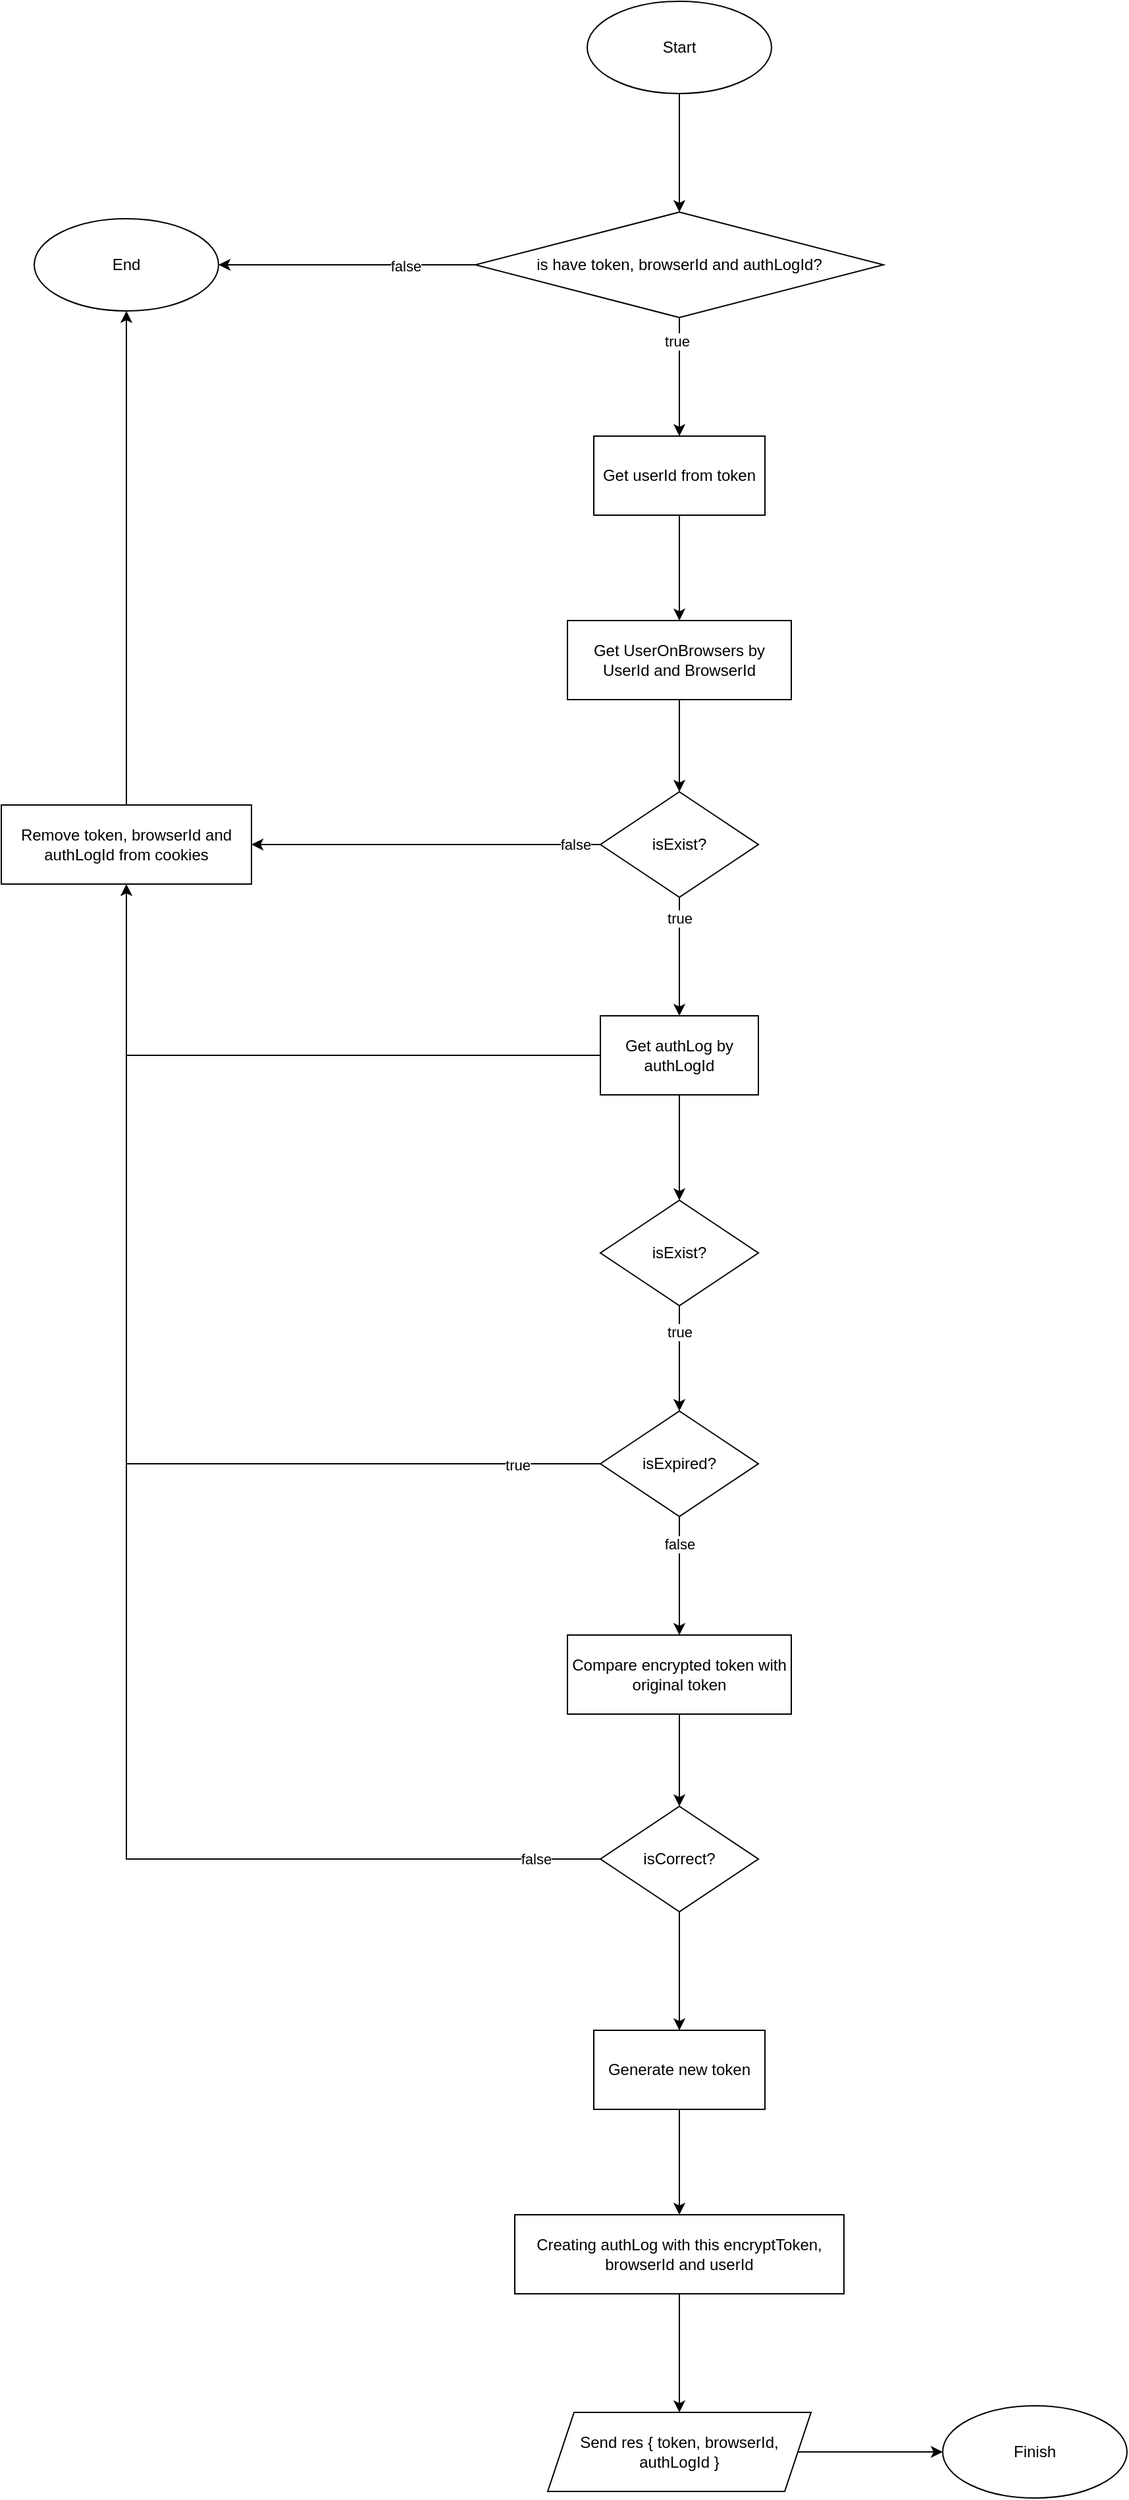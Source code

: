 <mxfile version="24.7.4">
  <diagram name="Page-1" id="YbEUAhbpnP9VasGTE4DJ">
    <mxGraphModel dx="1852" dy="613" grid="1" gridSize="10" guides="1" tooltips="1" connect="1" arrows="1" fold="1" page="1" pageScale="1" pageWidth="850" pageHeight="1100" math="0" shadow="0">
      <root>
        <mxCell id="0" />
        <mxCell id="1" parent="0" />
        <mxCell id="HNWLfw4C3tD-m9cIfEpX-5" value="" style="edgeStyle=orthogonalEdgeStyle;rounded=0;orthogonalLoop=1;jettySize=auto;html=1;" edge="1" parent="1" source="HNWLfw4C3tD-m9cIfEpX-1" target="HNWLfw4C3tD-m9cIfEpX-4">
          <mxGeometry relative="1" as="geometry" />
        </mxCell>
        <mxCell id="HNWLfw4C3tD-m9cIfEpX-1" value="Start" style="ellipse;whiteSpace=wrap;html=1;" vertex="1" parent="1">
          <mxGeometry x="200" y="110" width="140" height="70" as="geometry" />
        </mxCell>
        <mxCell id="HNWLfw4C3tD-m9cIfEpX-7" value="" style="edgeStyle=orthogonalEdgeStyle;rounded=0;orthogonalLoop=1;jettySize=auto;html=1;" edge="1" parent="1" source="HNWLfw4C3tD-m9cIfEpX-4">
          <mxGeometry relative="1" as="geometry">
            <mxPoint x="-80.0" y="310.0" as="targetPoint" />
          </mxGeometry>
        </mxCell>
        <mxCell id="HNWLfw4C3tD-m9cIfEpX-9" value="false" style="edgeLabel;html=1;align=center;verticalAlign=middle;resizable=0;points=[];" vertex="1" connectable="0" parent="HNWLfw4C3tD-m9cIfEpX-7">
          <mxGeometry x="-0.454" y="1" relative="1" as="geometry">
            <mxPoint as="offset" />
          </mxGeometry>
        </mxCell>
        <mxCell id="HNWLfw4C3tD-m9cIfEpX-11" value="" style="edgeStyle=orthogonalEdgeStyle;rounded=0;orthogonalLoop=1;jettySize=auto;html=1;" edge="1" parent="1" source="HNWLfw4C3tD-m9cIfEpX-4" target="HNWLfw4C3tD-m9cIfEpX-10">
          <mxGeometry relative="1" as="geometry" />
        </mxCell>
        <mxCell id="HNWLfw4C3tD-m9cIfEpX-18" value="true" style="edgeLabel;html=1;align=center;verticalAlign=middle;resizable=0;points=[];" vertex="1" connectable="0" parent="HNWLfw4C3tD-m9cIfEpX-11">
          <mxGeometry x="-0.604" y="-2" relative="1" as="geometry">
            <mxPoint as="offset" />
          </mxGeometry>
        </mxCell>
        <mxCell id="HNWLfw4C3tD-m9cIfEpX-4" value="is have token, browserId and authLogId?" style="rhombus;whiteSpace=wrap;html=1;" vertex="1" parent="1">
          <mxGeometry x="115" y="270" width="310" height="80" as="geometry" />
        </mxCell>
        <mxCell id="HNWLfw4C3tD-m9cIfEpX-8" value="End" style="ellipse;whiteSpace=wrap;html=1;" vertex="1" parent="1">
          <mxGeometry x="-220" y="275" width="140" height="70" as="geometry" />
        </mxCell>
        <mxCell id="HNWLfw4C3tD-m9cIfEpX-13" value="" style="edgeStyle=orthogonalEdgeStyle;rounded=0;orthogonalLoop=1;jettySize=auto;html=1;" edge="1" parent="1" source="HNWLfw4C3tD-m9cIfEpX-10" target="HNWLfw4C3tD-m9cIfEpX-12">
          <mxGeometry relative="1" as="geometry" />
        </mxCell>
        <mxCell id="HNWLfw4C3tD-m9cIfEpX-10" value="Get userId from token" style="whiteSpace=wrap;html=1;" vertex="1" parent="1">
          <mxGeometry x="205" y="440" width="130" height="60" as="geometry" />
        </mxCell>
        <mxCell id="HNWLfw4C3tD-m9cIfEpX-15" value="" style="edgeStyle=orthogonalEdgeStyle;rounded=0;orthogonalLoop=1;jettySize=auto;html=1;" edge="1" parent="1" source="HNWLfw4C3tD-m9cIfEpX-12" target="HNWLfw4C3tD-m9cIfEpX-14">
          <mxGeometry relative="1" as="geometry" />
        </mxCell>
        <mxCell id="HNWLfw4C3tD-m9cIfEpX-12" value="Get UserOnBrowsers by UserId and BrowserId" style="whiteSpace=wrap;html=1;" vertex="1" parent="1">
          <mxGeometry x="185" y="580" width="170" height="60" as="geometry" />
        </mxCell>
        <mxCell id="HNWLfw4C3tD-m9cIfEpX-20" value="" style="edgeStyle=orthogonalEdgeStyle;rounded=0;orthogonalLoop=1;jettySize=auto;html=1;" edge="1" parent="1" source="HNWLfw4C3tD-m9cIfEpX-14" target="HNWLfw4C3tD-m9cIfEpX-19">
          <mxGeometry relative="1" as="geometry" />
        </mxCell>
        <mxCell id="HNWLfw4C3tD-m9cIfEpX-21" value="true" style="edgeLabel;html=1;align=center;verticalAlign=middle;resizable=0;points=[];" vertex="1" connectable="0" parent="HNWLfw4C3tD-m9cIfEpX-20">
          <mxGeometry x="-0.659" relative="1" as="geometry">
            <mxPoint as="offset" />
          </mxGeometry>
        </mxCell>
        <mxCell id="HNWLfw4C3tD-m9cIfEpX-14" value="isExist?" style="rhombus;whiteSpace=wrap;html=1;" vertex="1" parent="1">
          <mxGeometry x="210" y="710" width="120" height="80" as="geometry" />
        </mxCell>
        <mxCell id="HNWLfw4C3tD-m9cIfEpX-16" value="" style="endArrow=classic;html=1;rounded=0;entryX=1;entryY=0.5;entryDx=0;entryDy=0;exitX=0;exitY=0.5;exitDx=0;exitDy=0;" edge="1" parent="1" source="HNWLfw4C3tD-m9cIfEpX-14" target="HNWLfw4C3tD-m9cIfEpX-50">
          <mxGeometry width="50" height="50" relative="1" as="geometry">
            <mxPoint x="-20" y="580" as="sourcePoint" />
            <mxPoint x="30" y="530" as="targetPoint" />
            <Array as="points" />
          </mxGeometry>
        </mxCell>
        <mxCell id="HNWLfw4C3tD-m9cIfEpX-17" value="false" style="edgeLabel;html=1;align=center;verticalAlign=middle;resizable=0;points=[];" vertex="1" connectable="0" parent="HNWLfw4C3tD-m9cIfEpX-16">
          <mxGeometry x="-0.853" relative="1" as="geometry">
            <mxPoint as="offset" />
          </mxGeometry>
        </mxCell>
        <mxCell id="HNWLfw4C3tD-m9cIfEpX-23" value="" style="edgeStyle=orthogonalEdgeStyle;rounded=0;orthogonalLoop=1;jettySize=auto;html=1;" edge="1" parent="1" source="HNWLfw4C3tD-m9cIfEpX-19" target="HNWLfw4C3tD-m9cIfEpX-22">
          <mxGeometry relative="1" as="geometry" />
        </mxCell>
        <mxCell id="HNWLfw4C3tD-m9cIfEpX-19" value="Get authLog by authLogId" style="whiteSpace=wrap;html=1;" vertex="1" parent="1">
          <mxGeometry x="210" y="880" width="120" height="60" as="geometry" />
        </mxCell>
        <mxCell id="HNWLfw4C3tD-m9cIfEpX-28" value="" style="edgeStyle=orthogonalEdgeStyle;rounded=0;orthogonalLoop=1;jettySize=auto;html=1;" edge="1" parent="1" source="HNWLfw4C3tD-m9cIfEpX-22" target="HNWLfw4C3tD-m9cIfEpX-27">
          <mxGeometry relative="1" as="geometry" />
        </mxCell>
        <mxCell id="HNWLfw4C3tD-m9cIfEpX-31" value="true" style="edgeLabel;html=1;align=center;verticalAlign=middle;resizable=0;points=[];" vertex="1" connectable="0" parent="HNWLfw4C3tD-m9cIfEpX-28">
          <mxGeometry x="-0.512" relative="1" as="geometry">
            <mxPoint as="offset" />
          </mxGeometry>
        </mxCell>
        <mxCell id="HNWLfw4C3tD-m9cIfEpX-22" value="isExist?" style="rhombus;whiteSpace=wrap;html=1;" vertex="1" parent="1">
          <mxGeometry x="210" y="1020" width="120" height="80" as="geometry" />
        </mxCell>
        <mxCell id="HNWLfw4C3tD-m9cIfEpX-33" value="" style="edgeStyle=orthogonalEdgeStyle;rounded=0;orthogonalLoop=1;jettySize=auto;html=1;" edge="1" parent="1" source="HNWLfw4C3tD-m9cIfEpX-27" target="HNWLfw4C3tD-m9cIfEpX-32">
          <mxGeometry relative="1" as="geometry" />
        </mxCell>
        <mxCell id="HNWLfw4C3tD-m9cIfEpX-34" value="false" style="edgeLabel;html=1;align=center;verticalAlign=middle;resizable=0;points=[];" vertex="1" connectable="0" parent="HNWLfw4C3tD-m9cIfEpX-33">
          <mxGeometry x="-0.548" relative="1" as="geometry">
            <mxPoint as="offset" />
          </mxGeometry>
        </mxCell>
        <mxCell id="HNWLfw4C3tD-m9cIfEpX-27" value="isExpired?" style="rhombus;whiteSpace=wrap;html=1;" vertex="1" parent="1">
          <mxGeometry x="210" y="1180" width="120" height="80" as="geometry" />
        </mxCell>
        <mxCell id="HNWLfw4C3tD-m9cIfEpX-29" value="" style="endArrow=none;html=1;rounded=0;exitX=0;exitY=0.5;exitDx=0;exitDy=0;" edge="1" parent="1" source="HNWLfw4C3tD-m9cIfEpX-27">
          <mxGeometry width="50" height="50" relative="1" as="geometry">
            <mxPoint x="80" y="1180" as="sourcePoint" />
            <mxPoint x="-150" y="910" as="targetPoint" />
            <Array as="points">
              <mxPoint x="-150" y="1220" />
            </Array>
          </mxGeometry>
        </mxCell>
        <mxCell id="HNWLfw4C3tD-m9cIfEpX-30" value="true" style="edgeLabel;html=1;align=center;verticalAlign=middle;resizable=0;points=[];" vertex="1" connectable="0" parent="HNWLfw4C3tD-m9cIfEpX-29">
          <mxGeometry x="-0.81" y="1" relative="1" as="geometry">
            <mxPoint as="offset" />
          </mxGeometry>
        </mxCell>
        <mxCell id="HNWLfw4C3tD-m9cIfEpX-36" value="" style="edgeStyle=orthogonalEdgeStyle;rounded=0;orthogonalLoop=1;jettySize=auto;html=1;" edge="1" parent="1" source="HNWLfw4C3tD-m9cIfEpX-32">
          <mxGeometry relative="1" as="geometry">
            <mxPoint x="270" y="1480" as="targetPoint" />
          </mxGeometry>
        </mxCell>
        <mxCell id="HNWLfw4C3tD-m9cIfEpX-32" value="Compare encrypted token with original token" style="whiteSpace=wrap;html=1;" vertex="1" parent="1">
          <mxGeometry x="185" y="1350" width="170" height="60" as="geometry" />
        </mxCell>
        <mxCell id="HNWLfw4C3tD-m9cIfEpX-44" value="" style="edgeStyle=orthogonalEdgeStyle;rounded=0;orthogonalLoop=1;jettySize=auto;html=1;" edge="1" parent="1" source="HNWLfw4C3tD-m9cIfEpX-37" target="HNWLfw4C3tD-m9cIfEpX-43">
          <mxGeometry relative="1" as="geometry" />
        </mxCell>
        <mxCell id="HNWLfw4C3tD-m9cIfEpX-37" value="isCorrect?" style="rhombus;whiteSpace=wrap;html=1;" vertex="1" parent="1">
          <mxGeometry x="210" y="1480" width="120" height="80" as="geometry" />
        </mxCell>
        <mxCell id="HNWLfw4C3tD-m9cIfEpX-38" value="" style="endArrow=none;html=1;rounded=0;exitX=0;exitY=0.5;exitDx=0;exitDy=0;" edge="1" parent="1" source="HNWLfw4C3tD-m9cIfEpX-37">
          <mxGeometry width="50" height="50" relative="1" as="geometry">
            <mxPoint x="180" y="1380" as="sourcePoint" />
            <mxPoint x="-150" y="1220" as="targetPoint" />
            <Array as="points">
              <mxPoint x="-150" y="1520" />
            </Array>
          </mxGeometry>
        </mxCell>
        <mxCell id="HNWLfw4C3tD-m9cIfEpX-39" value="false" style="edgeLabel;html=1;align=center;verticalAlign=middle;resizable=0;points=[];" vertex="1" connectable="0" parent="HNWLfw4C3tD-m9cIfEpX-38">
          <mxGeometry x="-0.85" relative="1" as="geometry">
            <mxPoint as="offset" />
          </mxGeometry>
        </mxCell>
        <mxCell id="HNWLfw4C3tD-m9cIfEpX-47" value="" style="edgeStyle=orthogonalEdgeStyle;rounded=0;orthogonalLoop=1;jettySize=auto;html=1;" edge="1" parent="1" source="HNWLfw4C3tD-m9cIfEpX-42" target="HNWLfw4C3tD-m9cIfEpX-46">
          <mxGeometry relative="1" as="geometry" />
        </mxCell>
        <mxCell id="HNWLfw4C3tD-m9cIfEpX-42" value="Creating authLog with this encryptToken, browserId and userId" style="whiteSpace=wrap;html=1;" vertex="1" parent="1">
          <mxGeometry x="145" y="1790" width="250" height="60" as="geometry" />
        </mxCell>
        <mxCell id="HNWLfw4C3tD-m9cIfEpX-45" value="" style="edgeStyle=orthogonalEdgeStyle;rounded=0;orthogonalLoop=1;jettySize=auto;html=1;" edge="1" parent="1" source="HNWLfw4C3tD-m9cIfEpX-43" target="HNWLfw4C3tD-m9cIfEpX-42">
          <mxGeometry relative="1" as="geometry" />
        </mxCell>
        <mxCell id="HNWLfw4C3tD-m9cIfEpX-43" value="Generate new token" style="whiteSpace=wrap;html=1;" vertex="1" parent="1">
          <mxGeometry x="205" y="1650" width="130" height="60" as="geometry" />
        </mxCell>
        <mxCell id="HNWLfw4C3tD-m9cIfEpX-49" value="" style="edgeStyle=orthogonalEdgeStyle;rounded=0;orthogonalLoop=1;jettySize=auto;html=1;" edge="1" parent="1" source="HNWLfw4C3tD-m9cIfEpX-46" target="HNWLfw4C3tD-m9cIfEpX-48">
          <mxGeometry relative="1" as="geometry" />
        </mxCell>
        <mxCell id="HNWLfw4C3tD-m9cIfEpX-46" value="Send res { token, browserId, authLogId }" style="shape=parallelogram;perimeter=parallelogramPerimeter;whiteSpace=wrap;html=1;fixedSize=1;" vertex="1" parent="1">
          <mxGeometry x="170" y="1940" width="200" height="60" as="geometry" />
        </mxCell>
        <mxCell id="HNWLfw4C3tD-m9cIfEpX-48" value="Finish" style="ellipse;whiteSpace=wrap;html=1;" vertex="1" parent="1">
          <mxGeometry x="470" y="1935" width="140" height="70" as="geometry" />
        </mxCell>
        <mxCell id="HNWLfw4C3tD-m9cIfEpX-50" value="Remove token, browserId and authLogId from cookies" style="whiteSpace=wrap;html=1;" vertex="1" parent="1">
          <mxGeometry x="-245" y="720" width="190" height="60" as="geometry" />
        </mxCell>
        <mxCell id="HNWLfw4C3tD-m9cIfEpX-51" value="" style="endArrow=classic;html=1;rounded=0;exitX=0;exitY=0.5;exitDx=0;exitDy=0;entryX=0.5;entryY=1;entryDx=0;entryDy=0;" edge="1" parent="1" source="HNWLfw4C3tD-m9cIfEpX-19" target="HNWLfw4C3tD-m9cIfEpX-50">
          <mxGeometry width="50" height="50" relative="1" as="geometry">
            <mxPoint x="-80" y="930" as="sourcePoint" />
            <mxPoint x="-30" y="880" as="targetPoint" />
            <Array as="points">
              <mxPoint x="-150" y="910" />
            </Array>
          </mxGeometry>
        </mxCell>
        <mxCell id="HNWLfw4C3tD-m9cIfEpX-52" value="" style="endArrow=classic;html=1;rounded=0;exitX=0.5;exitY=0;exitDx=0;exitDy=0;entryX=0.5;entryY=1;entryDx=0;entryDy=0;" edge="1" parent="1" source="HNWLfw4C3tD-m9cIfEpX-50" target="HNWLfw4C3tD-m9cIfEpX-8">
          <mxGeometry width="50" height="50" relative="1" as="geometry">
            <mxPoint x="-80" y="630" as="sourcePoint" />
            <mxPoint x="-30" y="580" as="targetPoint" />
          </mxGeometry>
        </mxCell>
      </root>
    </mxGraphModel>
  </diagram>
</mxfile>
